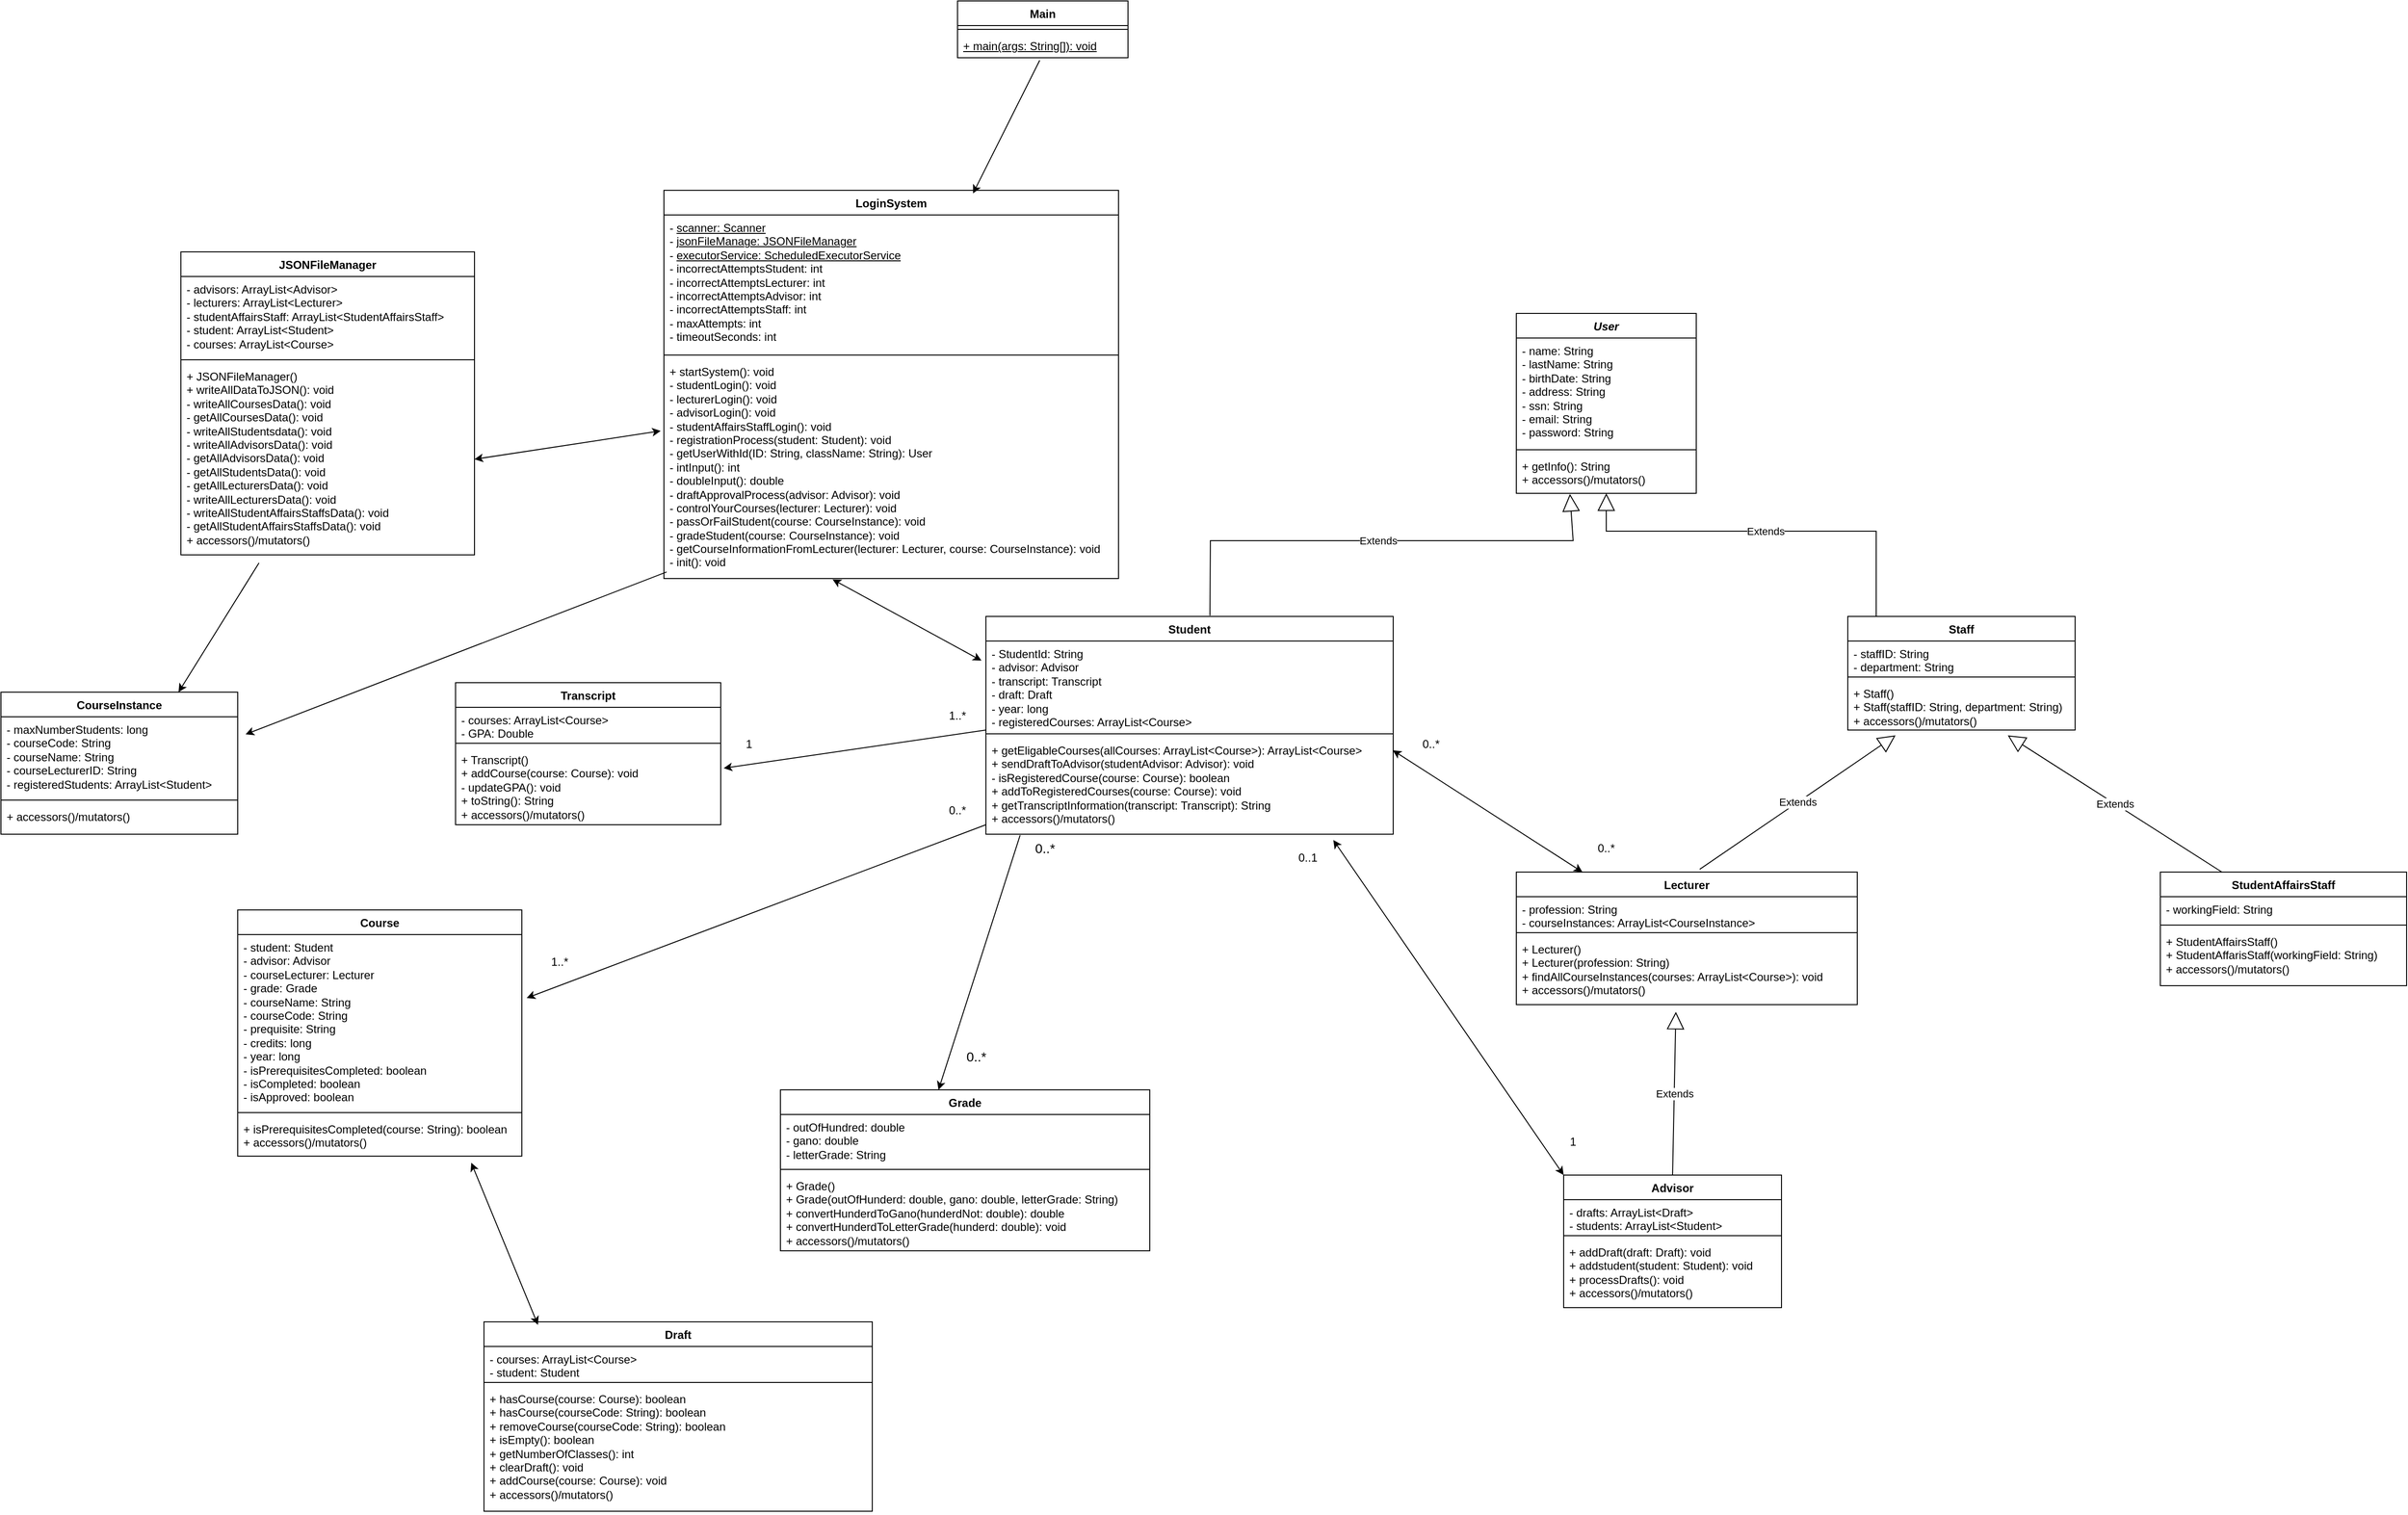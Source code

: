 <mxfile version="22.1.2" type="device">
  <diagram name="Sayfa -1" id="wAebiPUWf6FitXioffcx">
    <mxGraphModel dx="5631" dy="2704" grid="1" gridSize="10" guides="1" tooltips="1" connect="1" arrows="1" fold="1" page="1" pageScale="1" pageWidth="827" pageHeight="1169" math="0" shadow="0">
      <root>
        <mxCell id="0" />
        <mxCell id="1" parent="0" />
        <mxCell id="mCFHg2fbaJKSFHSSuZTI-1" value="Advisor" style="swimlane;fontStyle=1;align=center;verticalAlign=top;childLayout=stackLayout;horizontal=1;startSize=26;horizontalStack=0;resizeParent=1;resizeParentMax=0;resizeLast=0;collapsible=1;marginBottom=0;whiteSpace=wrap;html=1;" parent="1" vertex="1">
          <mxGeometry x="-390" y="330" width="230" height="140" as="geometry" />
        </mxCell>
        <mxCell id="mCFHg2fbaJKSFHSSuZTI-2" value="- drafts: ArrayList&amp;lt;Draft&amp;gt;&lt;br&gt;- students: ArrayList&amp;lt;Student&amp;gt;" style="text;strokeColor=none;fillColor=none;align=left;verticalAlign=top;spacingLeft=4;spacingRight=4;overflow=hidden;rotatable=0;points=[[0,0.5],[1,0.5]];portConstraint=eastwest;whiteSpace=wrap;html=1;" parent="mCFHg2fbaJKSFHSSuZTI-1" vertex="1">
          <mxGeometry y="26" width="230" height="34" as="geometry" />
        </mxCell>
        <mxCell id="mCFHg2fbaJKSFHSSuZTI-3" value="" style="line;strokeWidth=1;fillColor=none;align=left;verticalAlign=middle;spacingTop=-1;spacingLeft=3;spacingRight=3;rotatable=0;labelPosition=right;points=[];portConstraint=eastwest;strokeColor=inherit;" parent="mCFHg2fbaJKSFHSSuZTI-1" vertex="1">
          <mxGeometry y="60" width="230" height="8" as="geometry" />
        </mxCell>
        <mxCell id="mCFHg2fbaJKSFHSSuZTI-4" value="+ addDraft(draft: Draft): void&lt;br&gt;+ addstudent(student: Student): void&lt;br&gt;+ processDrafts(): void&lt;br&gt;+ accessors()/mutators()" style="text;strokeColor=none;fillColor=none;align=left;verticalAlign=top;spacingLeft=4;spacingRight=4;overflow=hidden;rotatable=0;points=[[0,0.5],[1,0.5]];portConstraint=eastwest;whiteSpace=wrap;html=1;" parent="mCFHg2fbaJKSFHSSuZTI-1" vertex="1">
          <mxGeometry y="68" width="230" height="72" as="geometry" />
        </mxCell>
        <mxCell id="mCFHg2fbaJKSFHSSuZTI-13" value="Lecturer" style="swimlane;fontStyle=1;align=center;verticalAlign=top;childLayout=stackLayout;horizontal=1;startSize=26;horizontalStack=0;resizeParent=1;resizeParentMax=0;resizeLast=0;collapsible=1;marginBottom=0;whiteSpace=wrap;html=1;" parent="1" vertex="1">
          <mxGeometry x="-440" y="10" width="360" height="140" as="geometry" />
        </mxCell>
        <mxCell id="mCFHg2fbaJKSFHSSuZTI-14" value="- profession: String&lt;br&gt;- courseInstances: ArrayList&amp;lt;CourseInstance&amp;gt;" style="text;strokeColor=none;fillColor=none;align=left;verticalAlign=top;spacingLeft=4;spacingRight=4;overflow=hidden;rotatable=0;points=[[0,0.5],[1,0.5]];portConstraint=eastwest;whiteSpace=wrap;html=1;" parent="mCFHg2fbaJKSFHSSuZTI-13" vertex="1">
          <mxGeometry y="26" width="360" height="34" as="geometry" />
        </mxCell>
        <mxCell id="mCFHg2fbaJKSFHSSuZTI-15" value="" style="line;strokeWidth=1;fillColor=none;align=left;verticalAlign=middle;spacingTop=-1;spacingLeft=3;spacingRight=3;rotatable=0;labelPosition=right;points=[];portConstraint=eastwest;strokeColor=inherit;" parent="mCFHg2fbaJKSFHSSuZTI-13" vertex="1">
          <mxGeometry y="60" width="360" height="8" as="geometry" />
        </mxCell>
        <mxCell id="mCFHg2fbaJKSFHSSuZTI-16" value="+ Lecturer()&lt;br&gt;+ Lecturer(profession: String)&lt;br&gt;+ findAllCourseInstances(courses: ArrayList&amp;lt;Course&amp;gt;): void&lt;br&gt;+ accessors()/mutators()" style="text;strokeColor=none;fillColor=none;align=left;verticalAlign=top;spacingLeft=4;spacingRight=4;overflow=hidden;rotatable=0;points=[[0,0.5],[1,0.5]];portConstraint=eastwest;whiteSpace=wrap;html=1;" parent="mCFHg2fbaJKSFHSSuZTI-13" vertex="1">
          <mxGeometry y="68" width="360" height="72" as="geometry" />
        </mxCell>
        <mxCell id="mCFHg2fbaJKSFHSSuZTI-17" value="Staff" style="swimlane;fontStyle=1;align=center;verticalAlign=top;childLayout=stackLayout;horizontal=1;startSize=26;horizontalStack=0;resizeParent=1;resizeParentMax=0;resizeLast=0;collapsible=1;marginBottom=0;whiteSpace=wrap;html=1;" parent="1" vertex="1">
          <mxGeometry x="-90" y="-260" width="240" height="120" as="geometry" />
        </mxCell>
        <mxCell id="mCFHg2fbaJKSFHSSuZTI-18" value="- staffID: String&lt;br&gt;- department: String" style="text;strokeColor=none;fillColor=none;align=left;verticalAlign=top;spacingLeft=4;spacingRight=4;overflow=hidden;rotatable=0;points=[[0,0.5],[1,0.5]];portConstraint=eastwest;whiteSpace=wrap;html=1;" parent="mCFHg2fbaJKSFHSSuZTI-17" vertex="1">
          <mxGeometry y="26" width="240" height="34" as="geometry" />
        </mxCell>
        <mxCell id="mCFHg2fbaJKSFHSSuZTI-19" value="" style="line;strokeWidth=1;fillColor=none;align=left;verticalAlign=middle;spacingTop=-1;spacingLeft=3;spacingRight=3;rotatable=0;labelPosition=right;points=[];portConstraint=eastwest;strokeColor=inherit;" parent="mCFHg2fbaJKSFHSSuZTI-17" vertex="1">
          <mxGeometry y="60" width="240" height="8" as="geometry" />
        </mxCell>
        <mxCell id="mCFHg2fbaJKSFHSSuZTI-20" value="+ Staff()&lt;br&gt;+ Staff(staffID: String, department: String)&lt;br&gt;+ accessors()/mutators()" style="text;strokeColor=none;fillColor=none;align=left;verticalAlign=top;spacingLeft=4;spacingRight=4;overflow=hidden;rotatable=0;points=[[0,0.5],[1,0.5]];portConstraint=eastwest;whiteSpace=wrap;html=1;" parent="mCFHg2fbaJKSFHSSuZTI-17" vertex="1">
          <mxGeometry y="68" width="240" height="52" as="geometry" />
        </mxCell>
        <mxCell id="mCFHg2fbaJKSFHSSuZTI-21" value="StudentAffairsStaff" style="swimlane;fontStyle=1;align=center;verticalAlign=top;childLayout=stackLayout;horizontal=1;startSize=26;horizontalStack=0;resizeParent=1;resizeParentMax=0;resizeLast=0;collapsible=1;marginBottom=0;whiteSpace=wrap;html=1;" parent="1" vertex="1">
          <mxGeometry x="240" y="10" width="260" height="120" as="geometry" />
        </mxCell>
        <mxCell id="mCFHg2fbaJKSFHSSuZTI-22" value="- workingField: String" style="text;strokeColor=none;fillColor=none;align=left;verticalAlign=top;spacingLeft=4;spacingRight=4;overflow=hidden;rotatable=0;points=[[0,0.5],[1,0.5]];portConstraint=eastwest;whiteSpace=wrap;html=1;" parent="mCFHg2fbaJKSFHSSuZTI-21" vertex="1">
          <mxGeometry y="26" width="260" height="26" as="geometry" />
        </mxCell>
        <mxCell id="mCFHg2fbaJKSFHSSuZTI-23" value="" style="line;strokeWidth=1;fillColor=none;align=left;verticalAlign=middle;spacingTop=-1;spacingLeft=3;spacingRight=3;rotatable=0;labelPosition=right;points=[];portConstraint=eastwest;strokeColor=inherit;" parent="mCFHg2fbaJKSFHSSuZTI-21" vertex="1">
          <mxGeometry y="52" width="260" height="8" as="geometry" />
        </mxCell>
        <mxCell id="mCFHg2fbaJKSFHSSuZTI-24" value="+ StudentAffairsStaff()&lt;br&gt;+ StudentAffarisStaff(workingField: String)&lt;br&gt;+ accessors()/mutators()" style="text;strokeColor=none;fillColor=none;align=left;verticalAlign=top;spacingLeft=4;spacingRight=4;overflow=hidden;rotatable=0;points=[[0,0.5],[1,0.5]];portConstraint=eastwest;whiteSpace=wrap;html=1;" parent="mCFHg2fbaJKSFHSSuZTI-21" vertex="1">
          <mxGeometry y="60" width="260" height="60" as="geometry" />
        </mxCell>
        <mxCell id="mCFHg2fbaJKSFHSSuZTI-25" value="&lt;i&gt;User&lt;/i&gt;" style="swimlane;fontStyle=1;align=center;verticalAlign=top;childLayout=stackLayout;horizontal=1;startSize=26;horizontalStack=0;resizeParent=1;resizeParentMax=0;resizeLast=0;collapsible=1;marginBottom=0;whiteSpace=wrap;html=1;" parent="1" vertex="1">
          <mxGeometry x="-440" y="-580" width="190" height="190" as="geometry" />
        </mxCell>
        <mxCell id="mCFHg2fbaJKSFHSSuZTI-26" value="- name: String&lt;br&gt;- lastName: String&lt;br&gt;- birthDate: String&lt;br&gt;- address: String&lt;br&gt;- ssn: String&lt;br&gt;- email: String&lt;br&gt;- password: String" style="text;strokeColor=none;fillColor=none;align=left;verticalAlign=top;spacingLeft=4;spacingRight=4;overflow=hidden;rotatable=0;points=[[0,0.5],[1,0.5]];portConstraint=eastwest;whiteSpace=wrap;html=1;" parent="mCFHg2fbaJKSFHSSuZTI-25" vertex="1">
          <mxGeometry y="26" width="190" height="114" as="geometry" />
        </mxCell>
        <mxCell id="mCFHg2fbaJKSFHSSuZTI-27" value="" style="line;strokeWidth=1;fillColor=none;align=left;verticalAlign=middle;spacingTop=-1;spacingLeft=3;spacingRight=3;rotatable=0;labelPosition=right;points=[];portConstraint=eastwest;strokeColor=inherit;" parent="mCFHg2fbaJKSFHSSuZTI-25" vertex="1">
          <mxGeometry y="140" width="190" height="8" as="geometry" />
        </mxCell>
        <mxCell id="mCFHg2fbaJKSFHSSuZTI-28" value="+ getInfo(): String&lt;br&gt;+ accessors()/mutators()" style="text;strokeColor=none;fillColor=none;align=left;verticalAlign=top;spacingLeft=4;spacingRight=4;overflow=hidden;rotatable=0;points=[[0,0.5],[1,0.5]];portConstraint=eastwest;whiteSpace=wrap;html=1;" parent="mCFHg2fbaJKSFHSSuZTI-25" vertex="1">
          <mxGeometry y="148" width="190" height="42" as="geometry" />
        </mxCell>
        <mxCell id="mCFHg2fbaJKSFHSSuZTI-29" value="Student" style="swimlane;fontStyle=1;align=center;verticalAlign=top;childLayout=stackLayout;horizontal=1;startSize=26;horizontalStack=0;resizeParent=1;resizeParentMax=0;resizeLast=0;collapsible=1;marginBottom=0;whiteSpace=wrap;html=1;" parent="1" vertex="1">
          <mxGeometry x="-1000" y="-260" width="430" height="230" as="geometry" />
        </mxCell>
        <mxCell id="mCFHg2fbaJKSFHSSuZTI-30" value="- StudentId: String&lt;br&gt;- advisor: Advisor&lt;br&gt;- transcript: Transcript&lt;br&gt;- draft: Draft&lt;br&gt;- year: long&lt;br&gt;- registeredCourses: ArrayList&amp;lt;Course&amp;gt;" style="text;strokeColor=none;fillColor=none;align=left;verticalAlign=top;spacingLeft=4;spacingRight=4;overflow=hidden;rotatable=0;points=[[0,0.5],[1,0.5]];portConstraint=eastwest;whiteSpace=wrap;html=1;" parent="mCFHg2fbaJKSFHSSuZTI-29" vertex="1">
          <mxGeometry y="26" width="430" height="94" as="geometry" />
        </mxCell>
        <mxCell id="mCFHg2fbaJKSFHSSuZTI-31" value="" style="line;strokeWidth=1;fillColor=none;align=left;verticalAlign=middle;spacingTop=-1;spacingLeft=3;spacingRight=3;rotatable=0;labelPosition=right;points=[];portConstraint=eastwest;strokeColor=inherit;" parent="mCFHg2fbaJKSFHSSuZTI-29" vertex="1">
          <mxGeometry y="120" width="430" height="8" as="geometry" />
        </mxCell>
        <mxCell id="mCFHg2fbaJKSFHSSuZTI-32" value="+ getEligableCourses(allCourses: ArrayList&amp;lt;Course&amp;gt;): ArrayList&amp;lt;Course&amp;gt;&lt;br&gt;+ sendDraftToAdvisor(studentAdvisor: Advisor): void&lt;br&gt;- isRegisteredCourse(course: Course): boolean&lt;br&gt;+ addToRegisteredCourses(course: Course): void&lt;br&gt;+ getTranscriptInformation(transcript: Transcript): String&lt;br&gt;+ accessors()/mutators()" style="text;strokeColor=none;fillColor=none;align=left;verticalAlign=top;spacingLeft=4;spacingRight=4;overflow=hidden;rotatable=0;points=[[0,0.5],[1,0.5]];portConstraint=eastwest;whiteSpace=wrap;html=1;" parent="mCFHg2fbaJKSFHSSuZTI-29" vertex="1">
          <mxGeometry y="128" width="430" height="102" as="geometry" />
        </mxCell>
        <mxCell id="mCFHg2fbaJKSFHSSuZTI-33" value="Main" style="swimlane;fontStyle=1;align=center;verticalAlign=top;childLayout=stackLayout;horizontal=1;startSize=26;horizontalStack=0;resizeParent=1;resizeParentMax=0;resizeLast=0;collapsible=1;marginBottom=0;whiteSpace=wrap;html=1;" parent="1" vertex="1">
          <mxGeometry x="-1030" y="-910" width="180" height="60" as="geometry" />
        </mxCell>
        <mxCell id="mCFHg2fbaJKSFHSSuZTI-35" value="" style="line;strokeWidth=1;fillColor=none;align=left;verticalAlign=middle;spacingTop=-1;spacingLeft=3;spacingRight=3;rotatable=0;labelPosition=right;points=[];portConstraint=eastwest;strokeColor=inherit;" parent="mCFHg2fbaJKSFHSSuZTI-33" vertex="1">
          <mxGeometry y="26" width="180" height="8" as="geometry" />
        </mxCell>
        <mxCell id="mCFHg2fbaJKSFHSSuZTI-36" value="&lt;u&gt;+ main(args: String[]): void&lt;/u&gt;" style="text;strokeColor=none;fillColor=none;align=left;verticalAlign=top;spacingLeft=4;spacingRight=4;overflow=hidden;rotatable=0;points=[[0,0.5],[1,0.5]];portConstraint=eastwest;whiteSpace=wrap;html=1;" parent="mCFHg2fbaJKSFHSSuZTI-33" vertex="1">
          <mxGeometry y="34" width="180" height="26" as="geometry" />
        </mxCell>
        <mxCell id="mCFHg2fbaJKSFHSSuZTI-37" value="LoginSystem" style="swimlane;fontStyle=1;align=center;verticalAlign=top;childLayout=stackLayout;horizontal=1;startSize=26;horizontalStack=0;resizeParent=1;resizeParentMax=0;resizeLast=0;collapsible=1;marginBottom=0;whiteSpace=wrap;html=1;" parent="1" vertex="1">
          <mxGeometry x="-1340" y="-710" width="480" height="410" as="geometry" />
        </mxCell>
        <mxCell id="mCFHg2fbaJKSFHSSuZTI-38" value="- &lt;u&gt;scanner: Scanner&lt;/u&gt;&lt;br&gt;- &lt;u&gt;jsonFileManage: JSONFileManager&lt;/u&gt;&lt;br&gt;- &lt;u&gt;executorService: ScheduledExecutorService&lt;/u&gt;&lt;br&gt;- incorrectAttemptsStudent: int&lt;br&gt;- incorrectAttemptsLecturer: int&lt;br&gt;- incorrectAttemptsAdvisor: int&lt;br&gt;- incorrectAttemptsStaff: int&lt;br&gt;- maxAttempts: int&lt;br&gt;- timeoutSeconds: int" style="text;strokeColor=none;fillColor=none;align=left;verticalAlign=top;spacingLeft=4;spacingRight=4;overflow=hidden;rotatable=0;points=[[0,0.5],[1,0.5]];portConstraint=eastwest;whiteSpace=wrap;html=1;" parent="mCFHg2fbaJKSFHSSuZTI-37" vertex="1">
          <mxGeometry y="26" width="480" height="144" as="geometry" />
        </mxCell>
        <mxCell id="mCFHg2fbaJKSFHSSuZTI-39" value="" style="line;strokeWidth=1;fillColor=none;align=left;verticalAlign=middle;spacingTop=-1;spacingLeft=3;spacingRight=3;rotatable=0;labelPosition=right;points=[];portConstraint=eastwest;strokeColor=inherit;" parent="mCFHg2fbaJKSFHSSuZTI-37" vertex="1">
          <mxGeometry y="170" width="480" height="8" as="geometry" />
        </mxCell>
        <mxCell id="mCFHg2fbaJKSFHSSuZTI-40" value="+ startSystem(): void&lt;br&gt;- studentLogin(): void&lt;br&gt;- lecturerLogin(): void&lt;br&gt;- advisorLogin(): void&lt;br&gt;- studentAffairsStaffLogin(): void&lt;br&gt;- registrationProcess(student: Student): void&lt;br&gt;- getUserWithId(ID: String, className: String): User&lt;br&gt;- intInput(): int&lt;br&gt;- doubleInput(): double&lt;br&gt;- draftApprovalProcess(advisor: Advisor): void&lt;br&gt;- controlYourCourses(lecturer: Lecturer): void&lt;br&gt;- passOrFailStudent(course: CourseInstance): void&lt;br&gt;- gradeStudent(course: CourseInstance): void&lt;br&gt;- getCourseInformationFromLecturer(lecturer: Lecturer, course: CourseInstance): void&lt;br&gt;- init(): void" style="text;strokeColor=none;fillColor=none;align=left;verticalAlign=top;spacingLeft=4;spacingRight=4;overflow=hidden;rotatable=0;points=[[0,0.5],[1,0.5]];portConstraint=eastwest;whiteSpace=wrap;html=1;" parent="mCFHg2fbaJKSFHSSuZTI-37" vertex="1">
          <mxGeometry y="178" width="480" height="232" as="geometry" />
        </mxCell>
        <mxCell id="mCFHg2fbaJKSFHSSuZTI-41" value="JSONFileManager" style="swimlane;fontStyle=1;align=center;verticalAlign=top;childLayout=stackLayout;horizontal=1;startSize=26;horizontalStack=0;resizeParent=1;resizeParentMax=0;resizeLast=0;collapsible=1;marginBottom=0;whiteSpace=wrap;html=1;" parent="1" vertex="1">
          <mxGeometry x="-1850" y="-645" width="310" height="320" as="geometry" />
        </mxCell>
        <mxCell id="mCFHg2fbaJKSFHSSuZTI-42" value="- advisors: ArrayList&amp;lt;Advisor&amp;gt;&lt;br&gt;- lecturers: ArrayList&amp;lt;Lecturer&amp;gt;&lt;br&gt;- studentAffairsStaff: ArrayList&amp;lt;StudentAffairsStaff&amp;gt;&lt;br&gt;- student: ArrayList&amp;lt;Student&amp;gt;&lt;br&gt;- courses: ArrayList&amp;lt;Course&amp;gt;" style="text;strokeColor=none;fillColor=none;align=left;verticalAlign=top;spacingLeft=4;spacingRight=4;overflow=hidden;rotatable=0;points=[[0,0.5],[1,0.5]];portConstraint=eastwest;whiteSpace=wrap;html=1;" parent="mCFHg2fbaJKSFHSSuZTI-41" vertex="1">
          <mxGeometry y="26" width="310" height="84" as="geometry" />
        </mxCell>
        <mxCell id="mCFHg2fbaJKSFHSSuZTI-43" value="" style="line;strokeWidth=1;fillColor=none;align=left;verticalAlign=middle;spacingTop=-1;spacingLeft=3;spacingRight=3;rotatable=0;labelPosition=right;points=[];portConstraint=eastwest;strokeColor=inherit;" parent="mCFHg2fbaJKSFHSSuZTI-41" vertex="1">
          <mxGeometry y="110" width="310" height="8" as="geometry" />
        </mxCell>
        <mxCell id="mCFHg2fbaJKSFHSSuZTI-44" value="+ JSONFileManager()&lt;br&gt;+ writeAllDataToJSON(): void&lt;br&gt;- writeAllCoursesData(): void&lt;br&gt;- getAllCoursesData(): void&lt;br&gt;- writeAllStudentsdata(): void&lt;br&gt;- writeAllAdvisorsData(): void&lt;br&gt;- getAllAdvisorsData(): void&lt;br&gt;- getAllStudentsData(): void&lt;br&gt;- getAllLecturersData(): void&lt;br&gt;- writeAllLecturersData(): void&lt;br&gt;- writeAllStudentAffairsStaffsData(): void&lt;br&gt;- getAllStudentAffairsStaffsData(): void&lt;br&gt;+ accessors()/mutators()" style="text;strokeColor=none;fillColor=none;align=left;verticalAlign=top;spacingLeft=4;spacingRight=4;overflow=hidden;rotatable=0;points=[[0,0.5],[1,0.5]];portConstraint=eastwest;whiteSpace=wrap;html=1;" parent="mCFHg2fbaJKSFHSSuZTI-41" vertex="1">
          <mxGeometry y="118" width="310" height="202" as="geometry" />
        </mxCell>
        <mxCell id="mCFHg2fbaJKSFHSSuZTI-45" value="Transcript" style="swimlane;fontStyle=1;align=center;verticalAlign=top;childLayout=stackLayout;horizontal=1;startSize=26;horizontalStack=0;resizeParent=1;resizeParentMax=0;resizeLast=0;collapsible=1;marginBottom=0;whiteSpace=wrap;html=1;" parent="1" vertex="1">
          <mxGeometry x="-1560" y="-190" width="280" height="150" as="geometry" />
        </mxCell>
        <mxCell id="mCFHg2fbaJKSFHSSuZTI-46" value="- courses: ArrayList&amp;lt;Course&amp;gt;&lt;br&gt;- GPA: Double" style="text;strokeColor=none;fillColor=none;align=left;verticalAlign=top;spacingLeft=4;spacingRight=4;overflow=hidden;rotatable=0;points=[[0,0.5],[1,0.5]];portConstraint=eastwest;whiteSpace=wrap;html=1;" parent="mCFHg2fbaJKSFHSSuZTI-45" vertex="1">
          <mxGeometry y="26" width="280" height="34" as="geometry" />
        </mxCell>
        <mxCell id="mCFHg2fbaJKSFHSSuZTI-47" value="" style="line;strokeWidth=1;fillColor=none;align=left;verticalAlign=middle;spacingTop=-1;spacingLeft=3;spacingRight=3;rotatable=0;labelPosition=right;points=[];portConstraint=eastwest;strokeColor=inherit;" parent="mCFHg2fbaJKSFHSSuZTI-45" vertex="1">
          <mxGeometry y="60" width="280" height="8" as="geometry" />
        </mxCell>
        <mxCell id="mCFHg2fbaJKSFHSSuZTI-48" value="+ Transcript()&lt;br&gt;+ addCourse(course: Course): void&lt;br&gt;- updateGPA(): void&lt;br&gt;+ toString(): String&lt;br&gt;+ accessors()/mutators()" style="text;strokeColor=none;fillColor=none;align=left;verticalAlign=top;spacingLeft=4;spacingRight=4;overflow=hidden;rotatable=0;points=[[0,0.5],[1,0.5]];portConstraint=eastwest;whiteSpace=wrap;html=1;" parent="mCFHg2fbaJKSFHSSuZTI-45" vertex="1">
          <mxGeometry y="68" width="280" height="82" as="geometry" />
        </mxCell>
        <mxCell id="mCFHg2fbaJKSFHSSuZTI-49" value="Course" style="swimlane;fontStyle=1;align=center;verticalAlign=top;childLayout=stackLayout;horizontal=1;startSize=26;horizontalStack=0;resizeParent=1;resizeParentMax=0;resizeLast=0;collapsible=1;marginBottom=0;whiteSpace=wrap;html=1;" parent="1" vertex="1">
          <mxGeometry x="-1790" y="50" width="300" height="260" as="geometry" />
        </mxCell>
        <mxCell id="mCFHg2fbaJKSFHSSuZTI-50" value="- student: Student&lt;br&gt;- advisor: Advisor&lt;br&gt;- courseLecturer: Lecturer&lt;br&gt;- grade: Grade&lt;br&gt;- courseName: String&lt;br&gt;- courseCode: String&lt;br&gt;- prequisite: String&lt;br&gt;- credits: long&lt;br&gt;- year: long&lt;br&gt;- isPrerequisitesCompleted: boolean&lt;br&gt;- isCompleted: boolean&lt;br&gt;- isApproved: boolean" style="text;strokeColor=none;fillColor=none;align=left;verticalAlign=top;spacingLeft=4;spacingRight=4;overflow=hidden;rotatable=0;points=[[0,0.5],[1,0.5]];portConstraint=eastwest;whiteSpace=wrap;html=1;" parent="mCFHg2fbaJKSFHSSuZTI-49" vertex="1">
          <mxGeometry y="26" width="300" height="184" as="geometry" />
        </mxCell>
        <mxCell id="mCFHg2fbaJKSFHSSuZTI-51" value="" style="line;strokeWidth=1;fillColor=none;align=left;verticalAlign=middle;spacingTop=-1;spacingLeft=3;spacingRight=3;rotatable=0;labelPosition=right;points=[];portConstraint=eastwest;strokeColor=inherit;" parent="mCFHg2fbaJKSFHSSuZTI-49" vertex="1">
          <mxGeometry y="210" width="300" height="8" as="geometry" />
        </mxCell>
        <mxCell id="mCFHg2fbaJKSFHSSuZTI-52" value="+ isPrerequisitesCompleted(course: String): boolean&lt;br&gt;+ accessors()/mutators()" style="text;strokeColor=none;fillColor=none;align=left;verticalAlign=top;spacingLeft=4;spacingRight=4;overflow=hidden;rotatable=0;points=[[0,0.5],[1,0.5]];portConstraint=eastwest;whiteSpace=wrap;html=1;" parent="mCFHg2fbaJKSFHSSuZTI-49" vertex="1">
          <mxGeometry y="218" width="300" height="42" as="geometry" />
        </mxCell>
        <mxCell id="mCFHg2fbaJKSFHSSuZTI-53" value="Grade" style="swimlane;fontStyle=1;align=center;verticalAlign=top;childLayout=stackLayout;horizontal=1;startSize=26;horizontalStack=0;resizeParent=1;resizeParentMax=0;resizeLast=0;collapsible=1;marginBottom=0;whiteSpace=wrap;html=1;" parent="1" vertex="1">
          <mxGeometry x="-1217" y="240" width="390" height="170" as="geometry" />
        </mxCell>
        <mxCell id="mCFHg2fbaJKSFHSSuZTI-54" value="- outOfHundred: double&lt;br&gt;- gano: double&lt;br&gt;- letterGrade: String" style="text;strokeColor=none;fillColor=none;align=left;verticalAlign=top;spacingLeft=4;spacingRight=4;overflow=hidden;rotatable=0;points=[[0,0.5],[1,0.5]];portConstraint=eastwest;whiteSpace=wrap;html=1;" parent="mCFHg2fbaJKSFHSSuZTI-53" vertex="1">
          <mxGeometry y="26" width="390" height="54" as="geometry" />
        </mxCell>
        <mxCell id="mCFHg2fbaJKSFHSSuZTI-55" value="" style="line;strokeWidth=1;fillColor=none;align=left;verticalAlign=middle;spacingTop=-1;spacingLeft=3;spacingRight=3;rotatable=0;labelPosition=right;points=[];portConstraint=eastwest;strokeColor=inherit;" parent="mCFHg2fbaJKSFHSSuZTI-53" vertex="1">
          <mxGeometry y="80" width="390" height="8" as="geometry" />
        </mxCell>
        <mxCell id="mCFHg2fbaJKSFHSSuZTI-56" value="+ Grade()&lt;br&gt;+ Grade(outOfHunderd: double, gano: double, letterGrade: String)&lt;br&gt;+ convertHunderdToGano(hunderdNot: double): double&lt;br&gt;+ convertHunderdToLetterGrade(hunderd: double): void&lt;br&gt;+ accessors()/mutators()" style="text;strokeColor=none;fillColor=none;align=left;verticalAlign=top;spacingLeft=4;spacingRight=4;overflow=hidden;rotatable=0;points=[[0,0.5],[1,0.5]];portConstraint=eastwest;whiteSpace=wrap;html=1;" parent="mCFHg2fbaJKSFHSSuZTI-53" vertex="1">
          <mxGeometry y="88" width="390" height="82" as="geometry" />
        </mxCell>
        <mxCell id="mCFHg2fbaJKSFHSSuZTI-57" value="CourseInstance" style="swimlane;fontStyle=1;align=center;verticalAlign=top;childLayout=stackLayout;horizontal=1;startSize=26;horizontalStack=0;resizeParent=1;resizeParentMax=0;resizeLast=0;collapsible=1;marginBottom=0;whiteSpace=wrap;html=1;" parent="1" vertex="1">
          <mxGeometry x="-2040" y="-180" width="250" height="150" as="geometry" />
        </mxCell>
        <mxCell id="mCFHg2fbaJKSFHSSuZTI-58" value="- maxNumberStudents: long&lt;br&gt;- courseCode: String&lt;br&gt;- courseName: String&lt;br&gt;- courseLecturerID: String&lt;br&gt;- registeredStudents: ArrayList&amp;lt;Student&amp;gt;" style="text;strokeColor=none;fillColor=none;align=left;verticalAlign=top;spacingLeft=4;spacingRight=4;overflow=hidden;rotatable=0;points=[[0,0.5],[1,0.5]];portConstraint=eastwest;whiteSpace=wrap;html=1;" parent="mCFHg2fbaJKSFHSSuZTI-57" vertex="1">
          <mxGeometry y="26" width="250" height="84" as="geometry" />
        </mxCell>
        <mxCell id="mCFHg2fbaJKSFHSSuZTI-59" value="" style="line;strokeWidth=1;fillColor=none;align=left;verticalAlign=middle;spacingTop=-1;spacingLeft=3;spacingRight=3;rotatable=0;labelPosition=right;points=[];portConstraint=eastwest;strokeColor=inherit;" parent="mCFHg2fbaJKSFHSSuZTI-57" vertex="1">
          <mxGeometry y="110" width="250" height="8" as="geometry" />
        </mxCell>
        <mxCell id="mCFHg2fbaJKSFHSSuZTI-60" value="+ accessors()/mutators()" style="text;strokeColor=none;fillColor=none;align=left;verticalAlign=top;spacingLeft=4;spacingRight=4;overflow=hidden;rotatable=0;points=[[0,0.5],[1,0.5]];portConstraint=eastwest;whiteSpace=wrap;html=1;" parent="mCFHg2fbaJKSFHSSuZTI-57" vertex="1">
          <mxGeometry y="118" width="250" height="32" as="geometry" />
        </mxCell>
        <mxCell id="mCFHg2fbaJKSFHSSuZTI-61" value="Draft" style="swimlane;fontStyle=1;align=center;verticalAlign=top;childLayout=stackLayout;horizontal=1;startSize=26;horizontalStack=0;resizeParent=1;resizeParentMax=0;resizeLast=0;collapsible=1;marginBottom=0;whiteSpace=wrap;html=1;" parent="1" vertex="1">
          <mxGeometry x="-1530" y="485" width="410" height="200" as="geometry" />
        </mxCell>
        <mxCell id="mCFHg2fbaJKSFHSSuZTI-62" value="- courses: ArrayList&amp;lt;Course&amp;gt;&lt;br&gt;- student: Student" style="text;strokeColor=none;fillColor=none;align=left;verticalAlign=top;spacingLeft=4;spacingRight=4;overflow=hidden;rotatable=0;points=[[0,0.5],[1,0.5]];portConstraint=eastwest;whiteSpace=wrap;html=1;" parent="mCFHg2fbaJKSFHSSuZTI-61" vertex="1">
          <mxGeometry y="26" width="410" height="34" as="geometry" />
        </mxCell>
        <mxCell id="mCFHg2fbaJKSFHSSuZTI-63" value="" style="line;strokeWidth=1;fillColor=none;align=left;verticalAlign=middle;spacingTop=-1;spacingLeft=3;spacingRight=3;rotatable=0;labelPosition=right;points=[];portConstraint=eastwest;strokeColor=inherit;" parent="mCFHg2fbaJKSFHSSuZTI-61" vertex="1">
          <mxGeometry y="60" width="410" height="8" as="geometry" />
        </mxCell>
        <mxCell id="mCFHg2fbaJKSFHSSuZTI-64" value="+ hasCourse(course: Course): boolean&lt;br&gt;+ hasCourse(courseCode: String): boolean&lt;br&gt;+ removeCourse(courseCode: String): boolean&lt;br&gt;+ isEmpty(): boolean&lt;br&gt;+ getNumberOfClasses(): int&lt;br&gt;+ clearDraft(): void&lt;br&gt;+ addCourse(course: Course): void&lt;br&gt;+ accessors()/mutators()" style="text;strokeColor=none;fillColor=none;align=left;verticalAlign=top;spacingLeft=4;spacingRight=4;overflow=hidden;rotatable=0;points=[[0,0.5],[1,0.5]];portConstraint=eastwest;whiteSpace=wrap;html=1;" parent="mCFHg2fbaJKSFHSSuZTI-61" vertex="1">
          <mxGeometry y="68" width="410" height="132" as="geometry" />
        </mxCell>
        <mxCell id="3F12UfS6XV0Idh9yWe6m-15" value="&lt;font style=&quot;font-size: 14px;&quot;&gt;0..*&lt;/font&gt;" style="text;html=1;strokeColor=none;fillColor=none;align=center;verticalAlign=middle;whiteSpace=wrap;rounded=0;" vertex="1" parent="1">
          <mxGeometry x="-1040" y="190" width="60" height="30" as="geometry" />
        </mxCell>
        <mxCell id="3F12UfS6XV0Idh9yWe6m-17" value="&lt;font style=&quot;font-size: 14px;&quot;&gt;0..*&lt;/font&gt;" style="text;whiteSpace=wrap;html=1;" vertex="1" parent="1">
          <mxGeometry x="-950" y="-30" width="280" height="40" as="geometry" />
        </mxCell>
        <mxCell id="3F12UfS6XV0Idh9yWe6m-19" value="0..*" style="text;html=1;strokeColor=none;fillColor=none;align=center;verticalAlign=middle;whiteSpace=wrap;rounded=0;" vertex="1" parent="1">
          <mxGeometry x="-560" y="-140" width="60" height="30" as="geometry" />
        </mxCell>
        <mxCell id="3F12UfS6XV0Idh9yWe6m-20" value="0..*" style="text;html=1;strokeColor=none;fillColor=none;align=center;verticalAlign=middle;whiteSpace=wrap;rounded=0;" vertex="1" parent="1">
          <mxGeometry x="-375" y="-30" width="60" height="30" as="geometry" />
        </mxCell>
        <mxCell id="3F12UfS6XV0Idh9yWe6m-23" value="0..1" style="text;html=1;strokeColor=none;fillColor=none;align=center;verticalAlign=middle;whiteSpace=wrap;rounded=0;" vertex="1" parent="1">
          <mxGeometry x="-690" y="-20" width="60" height="30" as="geometry" />
        </mxCell>
        <mxCell id="3F12UfS6XV0Idh9yWe6m-24" value="1" style="text;html=1;strokeColor=none;fillColor=none;align=center;verticalAlign=middle;whiteSpace=wrap;rounded=0;" vertex="1" parent="1">
          <mxGeometry x="-410" y="280" width="60" height="30" as="geometry" />
        </mxCell>
        <mxCell id="3F12UfS6XV0Idh9yWe6m-26" value="1" style="text;html=1;strokeColor=none;fillColor=none;align=center;verticalAlign=middle;whiteSpace=wrap;rounded=0;" vertex="1" parent="1">
          <mxGeometry x="-1280" y="-140" width="60" height="30" as="geometry" />
        </mxCell>
        <mxCell id="3F12UfS6XV0Idh9yWe6m-27" value="1..*" style="text;html=1;strokeColor=none;fillColor=none;align=center;verticalAlign=middle;whiteSpace=wrap;rounded=0;" vertex="1" parent="1">
          <mxGeometry x="-1060" y="-170" width="60" height="30" as="geometry" />
        </mxCell>
        <mxCell id="3F12UfS6XV0Idh9yWe6m-29" value="1..*" style="text;html=1;strokeColor=none;fillColor=none;align=center;verticalAlign=middle;whiteSpace=wrap;rounded=0;" vertex="1" parent="1">
          <mxGeometry x="-1480" y="90" width="60" height="30" as="geometry" />
        </mxCell>
        <mxCell id="3F12UfS6XV0Idh9yWe6m-30" value="0..*" style="text;html=1;strokeColor=none;fillColor=none;align=center;verticalAlign=middle;whiteSpace=wrap;rounded=0;" vertex="1" parent="1">
          <mxGeometry x="-1060" y="-70" width="60" height="30" as="geometry" />
        </mxCell>
        <mxCell id="3F12UfS6XV0Idh9yWe6m-31" value="" style="endArrow=classic;html=1;rounded=0;entryX=1.011;entryY=0.272;entryDx=0;entryDy=0;exitX=1;exitY=1;exitDx=0;exitDy=0;entryPerimeter=0;" edge="1" parent="1" source="3F12UfS6XV0Idh9yWe6m-27" target="mCFHg2fbaJKSFHSSuZTI-48">
          <mxGeometry width="50" height="50" relative="1" as="geometry">
            <mxPoint x="-1170" y="-100" as="sourcePoint" />
            <mxPoint x="-1200" y="-200" as="targetPoint" />
          </mxGeometry>
        </mxCell>
        <mxCell id="3F12UfS6XV0Idh9yWe6m-32" value="" style="endArrow=classic;html=1;rounded=0;entryX=1.017;entryY=0.364;entryDx=0;entryDy=0;entryPerimeter=0;exitX=1;exitY=1;exitDx=0;exitDy=0;" edge="1" parent="1" source="3F12UfS6XV0Idh9yWe6m-30" target="mCFHg2fbaJKSFHSSuZTI-50">
          <mxGeometry width="50" height="50" relative="1" as="geometry">
            <mxPoint x="-1080" y="-70" as="sourcePoint" />
            <mxPoint x="-1030" y="-120" as="targetPoint" />
          </mxGeometry>
        </mxCell>
        <mxCell id="3F12UfS6XV0Idh9yWe6m-33" value="" style="endArrow=classic;html=1;rounded=0;entryX=0.428;entryY=0;entryDx=0;entryDy=0;entryPerimeter=0;exitX=0.084;exitY=1.01;exitDx=0;exitDy=0;exitPerimeter=0;" edge="1" parent="1" source="mCFHg2fbaJKSFHSSuZTI-32" target="mCFHg2fbaJKSFHSSuZTI-53">
          <mxGeometry width="50" height="50" relative="1" as="geometry">
            <mxPoint x="-970" y="-20" as="sourcePoint" />
            <mxPoint x="-1030" y="50" as="targetPoint" />
          </mxGeometry>
        </mxCell>
        <mxCell id="3F12UfS6XV0Idh9yWe6m-36" value="Extends" style="endArrow=block;endSize=16;endFill=0;html=1;rounded=0;exitX=0.5;exitY=0;exitDx=0;exitDy=0;entryX=0.468;entryY=1.106;entryDx=0;entryDy=0;entryPerimeter=0;" edge="1" parent="1" source="mCFHg2fbaJKSFHSSuZTI-1" target="mCFHg2fbaJKSFHSSuZTI-16">
          <mxGeometry width="160" relative="1" as="geometry">
            <mxPoint x="-250" y="210" as="sourcePoint" />
            <mxPoint x="-90" y="210" as="targetPoint" />
          </mxGeometry>
        </mxCell>
        <mxCell id="3F12UfS6XV0Idh9yWe6m-37" value="Extends" style="endArrow=block;endSize=16;endFill=0;html=1;rounded=0;exitX=0.538;exitY=-0.021;exitDx=0;exitDy=0;exitPerimeter=0;entryX=0.21;entryY=1.109;entryDx=0;entryDy=0;entryPerimeter=0;" edge="1" parent="1" source="mCFHg2fbaJKSFHSSuZTI-13" target="mCFHg2fbaJKSFHSSuZTI-20">
          <mxGeometry width="160" relative="1" as="geometry">
            <mxPoint x="-250" y="40" as="sourcePoint" />
            <mxPoint x="-250" y="-130" as="targetPoint" />
            <Array as="points" />
          </mxGeometry>
        </mxCell>
        <mxCell id="3F12UfS6XV0Idh9yWe6m-38" value="Extends" style="endArrow=block;endSize=16;endFill=0;html=1;rounded=0;entryX=0.704;entryY=1.109;entryDx=0;entryDy=0;entryPerimeter=0;exitX=0.25;exitY=0;exitDx=0;exitDy=0;" edge="1" parent="1" source="mCFHg2fbaJKSFHSSuZTI-21" target="mCFHg2fbaJKSFHSSuZTI-20">
          <mxGeometry width="160" relative="1" as="geometry">
            <mxPoint x="-250" y="40" as="sourcePoint" />
            <mxPoint x="-90" y="40" as="targetPoint" />
          </mxGeometry>
        </mxCell>
        <mxCell id="3F12UfS6XV0Idh9yWe6m-39" value="Extends" style="endArrow=block;endSize=16;endFill=0;html=1;rounded=0;exitX=0.55;exitY=-0.004;exitDx=0;exitDy=0;exitPerimeter=0;entryX=0.298;entryY=1.015;entryDx=0;entryDy=0;entryPerimeter=0;" edge="1" parent="1" source="mCFHg2fbaJKSFHSSuZTI-29" target="mCFHg2fbaJKSFHSSuZTI-28">
          <mxGeometry width="160" relative="1" as="geometry">
            <mxPoint x="-790" y="-310" as="sourcePoint" />
            <mxPoint x="-380" y="-380" as="targetPoint" />
            <Array as="points">
              <mxPoint x="-763" y="-340" />
              <mxPoint x="-570" y="-340" />
              <mxPoint x="-380" y="-340" />
            </Array>
          </mxGeometry>
        </mxCell>
        <mxCell id="3F12UfS6XV0Idh9yWe6m-40" value="Extends" style="endArrow=block;endSize=16;endFill=0;html=1;rounded=0;" edge="1" parent="1">
          <mxGeometry width="160" relative="1" as="geometry">
            <mxPoint x="-60" y="-260" as="sourcePoint" />
            <mxPoint x="-345" y="-390" as="targetPoint" />
            <Array as="points">
              <mxPoint x="-60" y="-350" />
              <mxPoint x="-345" y="-350" />
            </Array>
          </mxGeometry>
        </mxCell>
        <mxCell id="3F12UfS6XV0Idh9yWe6m-41" value="" style="endArrow=classic;startArrow=classic;html=1;rounded=0;exitX=0.999;exitY=0.131;exitDx=0;exitDy=0;exitPerimeter=0;entryX=0.194;entryY=0;entryDx=0;entryDy=0;entryPerimeter=0;" edge="1" parent="1" source="mCFHg2fbaJKSFHSSuZTI-32" target="mCFHg2fbaJKSFHSSuZTI-13">
          <mxGeometry width="50" height="50" relative="1" as="geometry">
            <mxPoint x="-440" y="-80" as="sourcePoint" />
            <mxPoint x="-390" y="-130" as="targetPoint" />
            <Array as="points" />
          </mxGeometry>
        </mxCell>
        <mxCell id="3F12UfS6XV0Idh9yWe6m-42" value="" style="endArrow=classic;startArrow=classic;html=1;rounded=0;exitX=0;exitY=0;exitDx=0;exitDy=0;entryX=0.853;entryY=1.06;entryDx=0;entryDy=0;entryPerimeter=0;" edge="1" parent="1" source="mCFHg2fbaJKSFHSSuZTI-1" target="mCFHg2fbaJKSFHSSuZTI-32">
          <mxGeometry width="50" height="50" relative="1" as="geometry">
            <mxPoint x="-950" y="230" as="sourcePoint" />
            <mxPoint x="-590" as="targetPoint" />
          </mxGeometry>
        </mxCell>
        <mxCell id="3F12UfS6XV0Idh9yWe6m-43" value="" style="endArrow=classic;html=1;rounded=0;exitX=0.482;exitY=1.107;exitDx=0;exitDy=0;exitPerimeter=0;entryX=0.68;entryY=0.008;entryDx=0;entryDy=0;entryPerimeter=0;" edge="1" parent="1" source="mCFHg2fbaJKSFHSSuZTI-36" target="mCFHg2fbaJKSFHSSuZTI-37">
          <mxGeometry width="50" height="50" relative="1" as="geometry">
            <mxPoint x="-1370" y="-760" as="sourcePoint" />
            <mxPoint x="-896" y="-720" as="targetPoint" />
          </mxGeometry>
        </mxCell>
        <mxCell id="3F12UfS6XV0Idh9yWe6m-45" value="" style="endArrow=classic;startArrow=classic;html=1;rounded=0;entryX=0.371;entryY=1.004;entryDx=0;entryDy=0;entryPerimeter=0;exitX=-0.011;exitY=0.22;exitDx=0;exitDy=0;exitPerimeter=0;" edge="1" parent="1" source="mCFHg2fbaJKSFHSSuZTI-30" target="mCFHg2fbaJKSFHSSuZTI-40">
          <mxGeometry width="50" height="50" relative="1" as="geometry">
            <mxPoint x="-1130" y="-220" as="sourcePoint" />
            <mxPoint x="-1080" y="-270" as="targetPoint" />
          </mxGeometry>
        </mxCell>
        <mxCell id="3F12UfS6XV0Idh9yWe6m-46" value="" style="endArrow=classic;startArrow=classic;html=1;rounded=0;exitX=1;exitY=0.5;exitDx=0;exitDy=0;entryX=-0.007;entryY=0.328;entryDx=0;entryDy=0;entryPerimeter=0;" edge="1" parent="1" source="mCFHg2fbaJKSFHSSuZTI-44" target="mCFHg2fbaJKSFHSSuZTI-40">
          <mxGeometry width="50" height="50" relative="1" as="geometry">
            <mxPoint x="-1470" y="-400" as="sourcePoint" />
            <mxPoint x="-1420" y="-450" as="targetPoint" />
          </mxGeometry>
        </mxCell>
        <mxCell id="3F12UfS6XV0Idh9yWe6m-47" value="" style="endArrow=classic;startArrow=classic;html=1;rounded=0;entryX=0.822;entryY=1.167;entryDx=0;entryDy=0;entryPerimeter=0;exitX=0.139;exitY=0.016;exitDx=0;exitDy=0;exitPerimeter=0;" edge="1" parent="1" source="mCFHg2fbaJKSFHSSuZTI-61" target="mCFHg2fbaJKSFHSSuZTI-52">
          <mxGeometry width="50" height="50" relative="1" as="geometry">
            <mxPoint x="-1460" y="430" as="sourcePoint" />
            <mxPoint x="-1410" y="380" as="targetPoint" />
          </mxGeometry>
        </mxCell>
        <mxCell id="3F12UfS6XV0Idh9yWe6m-48" value="" style="endArrow=classic;html=1;rounded=0;entryX=1.033;entryY=0.221;entryDx=0;entryDy=0;entryPerimeter=0;exitX=0.006;exitY=0.97;exitDx=0;exitDy=0;exitPerimeter=0;" edge="1" parent="1" source="mCFHg2fbaJKSFHSSuZTI-40" target="mCFHg2fbaJKSFHSSuZTI-58">
          <mxGeometry width="50" height="50" relative="1" as="geometry">
            <mxPoint x="-1370" y="-230" as="sourcePoint" />
            <mxPoint x="-1320" y="-280" as="targetPoint" />
          </mxGeometry>
        </mxCell>
        <mxCell id="3F12UfS6XV0Idh9yWe6m-49" value="" style="endArrow=classic;html=1;rounded=0;entryX=0.75;entryY=0;entryDx=0;entryDy=0;exitX=0.266;exitY=1.042;exitDx=0;exitDy=0;exitPerimeter=0;" edge="1" parent="1" source="mCFHg2fbaJKSFHSSuZTI-44" target="mCFHg2fbaJKSFHSSuZTI-57">
          <mxGeometry width="50" height="50" relative="1" as="geometry">
            <mxPoint x="-1900" y="-250" as="sourcePoint" />
            <mxPoint x="-1850" y="-300" as="targetPoint" />
          </mxGeometry>
        </mxCell>
      </root>
    </mxGraphModel>
  </diagram>
</mxfile>
